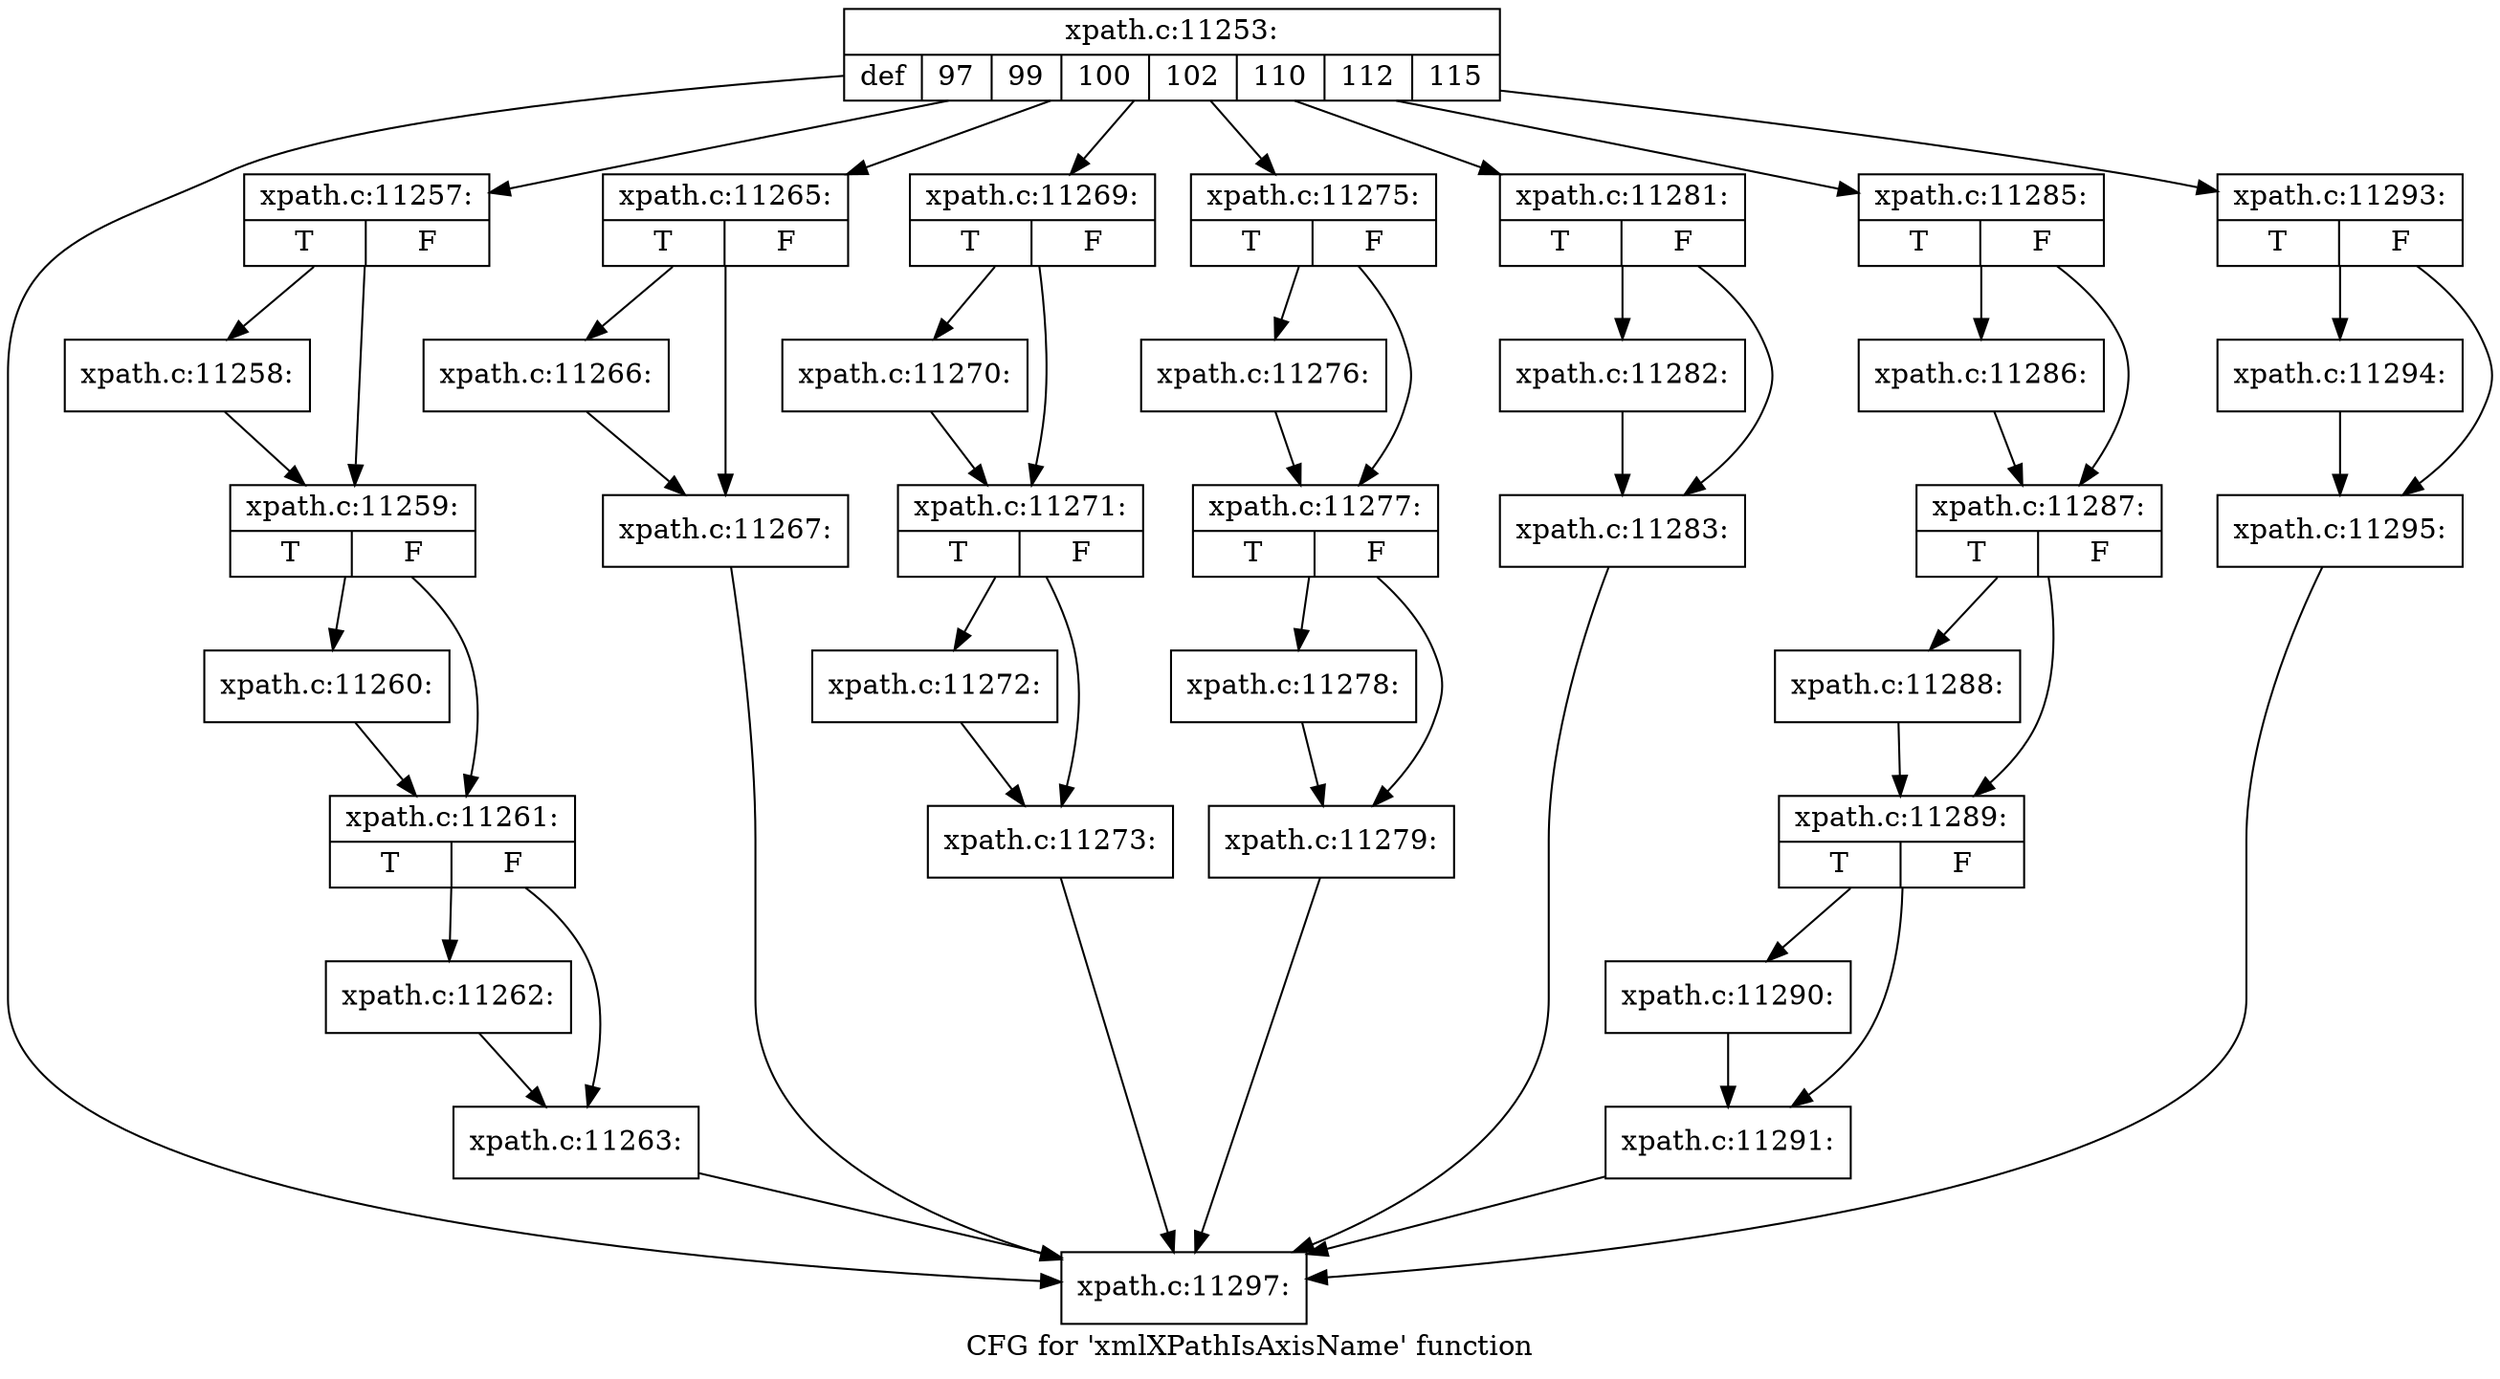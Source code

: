 digraph "CFG for 'xmlXPathIsAxisName' function" {
	label="CFG for 'xmlXPathIsAxisName' function";

	Node0x4f73ab0 [shape=record,label="{xpath.c:11253:|{<s0>def|<s1>97|<s2>99|<s3>100|<s4>102|<s5>110|<s6>112|<s7>115}}"];
	Node0x4f73ab0 -> Node0x4f73d00;
	Node0x4f73ab0 -> Node0x4f73fb0;
	Node0x4f73ab0 -> Node0x4f94800;
	Node0x4f73ab0 -> Node0x4f95030;
	Node0x4f73ab0 -> Node0x4f96050;
	Node0x4f73ab0 -> Node0x4f97030;
	Node0x4f73ab0 -> Node0x4f978d0;
	Node0x4f73ab0 -> Node0x4f99040;
	Node0x4f73fb0 [shape=record,label="{xpath.c:11257:|{<s0>T|<s1>F}}"];
	Node0x4f73fb0 -> Node0x4f93190;
	Node0x4f73fb0 -> Node0x4f931e0;
	Node0x4f93190 [shape=record,label="{xpath.c:11258:}"];
	Node0x4f93190 -> Node0x4f931e0;
	Node0x4f931e0 [shape=record,label="{xpath.c:11259:|{<s0>T|<s1>F}}"];
	Node0x4f931e0 -> Node0x4f93910;
	Node0x4f931e0 -> Node0x4f93960;
	Node0x4f93910 [shape=record,label="{xpath.c:11260:}"];
	Node0x4f93910 -> Node0x4f93960;
	Node0x4f93960 [shape=record,label="{xpath.c:11261:|{<s0>T|<s1>F}}"];
	Node0x4f93960 -> Node0x4f94090;
	Node0x4f93960 -> Node0x4f940e0;
	Node0x4f94090 [shape=record,label="{xpath.c:11262:}"];
	Node0x4f94090 -> Node0x4f940e0;
	Node0x4f940e0 [shape=record,label="{xpath.c:11263:}"];
	Node0x4f940e0 -> Node0x4f73d00;
	Node0x4f94800 [shape=record,label="{xpath.c:11265:|{<s0>T|<s1>F}}"];
	Node0x4f94800 -> Node0x4f948f0;
	Node0x4f94800 -> Node0x4f94940;
	Node0x4f948f0 [shape=record,label="{xpath.c:11266:}"];
	Node0x4f948f0 -> Node0x4f94940;
	Node0x4f94940 [shape=record,label="{xpath.c:11267:}"];
	Node0x4f94940 -> Node0x4f73d00;
	Node0x4f95030 [shape=record,label="{xpath.c:11269:|{<s0>T|<s1>F}}"];
	Node0x4f95030 -> Node0x4f95120;
	Node0x4f95030 -> Node0x4f95170;
	Node0x4f95120 [shape=record,label="{xpath.c:11270:}"];
	Node0x4f95120 -> Node0x4f95170;
	Node0x4f95170 [shape=record,label="{xpath.c:11271:|{<s0>T|<s1>F}}"];
	Node0x4f95170 -> Node0x4f958a0;
	Node0x4f95170 -> Node0x4f958f0;
	Node0x4f958a0 [shape=record,label="{xpath.c:11272:}"];
	Node0x4f958a0 -> Node0x4f958f0;
	Node0x4f958f0 [shape=record,label="{xpath.c:11273:}"];
	Node0x4f958f0 -> Node0x4f73d00;
	Node0x4f96050 [shape=record,label="{xpath.c:11275:|{<s0>T|<s1>F}}"];
	Node0x4f96050 -> Node0x4f96140;
	Node0x4f96050 -> Node0x4f96190;
	Node0x4f96140 [shape=record,label="{xpath.c:11276:}"];
	Node0x4f96140 -> Node0x4f96190;
	Node0x4f96190 [shape=record,label="{xpath.c:11277:|{<s0>T|<s1>F}}"];
	Node0x4f96190 -> Node0x4f968c0;
	Node0x4f96190 -> Node0x4f96910;
	Node0x4f968c0 [shape=record,label="{xpath.c:11278:}"];
	Node0x4f968c0 -> Node0x4f96910;
	Node0x4f96910 [shape=record,label="{xpath.c:11279:}"];
	Node0x4f96910 -> Node0x4f73d00;
	Node0x4f97030 [shape=record,label="{xpath.c:11281:|{<s0>T|<s1>F}}"];
	Node0x4f97030 -> Node0x4f97120;
	Node0x4f97030 -> Node0x4f97170;
	Node0x4f97120 [shape=record,label="{xpath.c:11282:}"];
	Node0x4f97120 -> Node0x4f97170;
	Node0x4f97170 [shape=record,label="{xpath.c:11283:}"];
	Node0x4f97170 -> Node0x4f73d00;
	Node0x4f978d0 [shape=record,label="{xpath.c:11285:|{<s0>T|<s1>F}}"];
	Node0x4f978d0 -> Node0x4f979c0;
	Node0x4f978d0 -> Node0x4f97a10;
	Node0x4f979c0 [shape=record,label="{xpath.c:11286:}"];
	Node0x4f979c0 -> Node0x4f97a10;
	Node0x4f97a10 [shape=record,label="{xpath.c:11287:|{<s0>T|<s1>F}}"];
	Node0x4f97a10 -> Node0x4f98110;
	Node0x4f97a10 -> Node0x4f98160;
	Node0x4f98110 [shape=record,label="{xpath.c:11288:}"];
	Node0x4f98110 -> Node0x4f98160;
	Node0x4f98160 [shape=record,label="{xpath.c:11289:|{<s0>T|<s1>F}}"];
	Node0x4f98160 -> Node0x4f98890;
	Node0x4f98160 -> Node0x4f988e0;
	Node0x4f98890 [shape=record,label="{xpath.c:11290:}"];
	Node0x4f98890 -> Node0x4f988e0;
	Node0x4f988e0 [shape=record,label="{xpath.c:11291:}"];
	Node0x4f988e0 -> Node0x4f73d00;
	Node0x4f99040 [shape=record,label="{xpath.c:11293:|{<s0>T|<s1>F}}"];
	Node0x4f99040 -> Node0x4f99130;
	Node0x4f99040 -> Node0x4f99180;
	Node0x4f99130 [shape=record,label="{xpath.c:11294:}"];
	Node0x4f99130 -> Node0x4f99180;
	Node0x4f99180 [shape=record,label="{xpath.c:11295:}"];
	Node0x4f99180 -> Node0x4f73d00;
	Node0x4f73d00 [shape=record,label="{xpath.c:11297:}"];
}
